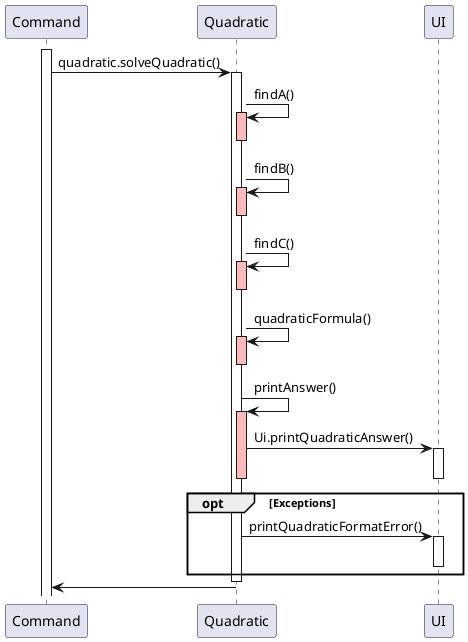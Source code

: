 @startuml
'https://plantuml.com/sequence-diagram

activate Command
Command -> Quadratic: quadratic.solveQuadratic()

activate Quadratic
Quadratic -> Quadratic: findA()
activate Quadratic #FFBBBB
deactivate Quadratic
Quadratic -> Quadratic: findB()
activate Quadratic #FFBBBB
deactivate Quadratic
Quadratic -> Quadratic: findC()
activate Quadratic #FFBBBB
deactivate Quadratic
Quadratic -> Quadratic: quadraticFormula()
activate Quadratic #FFBBBB
deactivate Quadratic
Quadratic -> Quadratic: printAnswer()
activate Quadratic #FFBBBB
Quadratic -> UI: Ui.printQuadraticAnswer()
activate UI
deactivate UI
deactivate Quadratic
opt Exceptions
Quadratic -> UI: printQuadraticFormatError()
activate UI
deactivate UI
end opt
deactivate Quadratic
Quadratic -> Command
@enduml